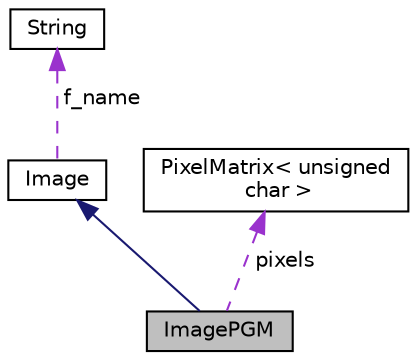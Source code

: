 digraph "ImagePGM"
{
 // LATEX_PDF_SIZE
  edge [fontname="Helvetica",fontsize="10",labelfontname="Helvetica",labelfontsize="10"];
  node [fontname="Helvetica",fontsize="10",shape=record];
  Node1 [label="ImagePGM",height=0.2,width=0.4,color="black", fillcolor="grey75", style="filled", fontcolor="black",tooltip=" "];
  Node2 -> Node1 [dir="back",color="midnightblue",fontsize="10",style="solid",fontname="Helvetica"];
  Node2 [label="Image",height=0.2,width=0.4,color="black", fillcolor="white", style="filled",URL="$class_image.html",tooltip=" "];
  Node3 -> Node2 [dir="back",color="darkorchid3",fontsize="10",style="dashed",label=" f_name" ,fontname="Helvetica"];
  Node3 [label="String",height=0.2,width=0.4,color="black", fillcolor="white", style="filled",URL="$class_string.html",tooltip=" "];
  Node4 -> Node1 [dir="back",color="darkorchid3",fontsize="10",style="dashed",label=" pixels" ,fontname="Helvetica"];
  Node4 [label="PixelMatrix\< unsigned\l char \>",height=0.2,width=0.4,color="black", fillcolor="white", style="filled",URL="$class_pixel_matrix.html",tooltip=" "];
}

